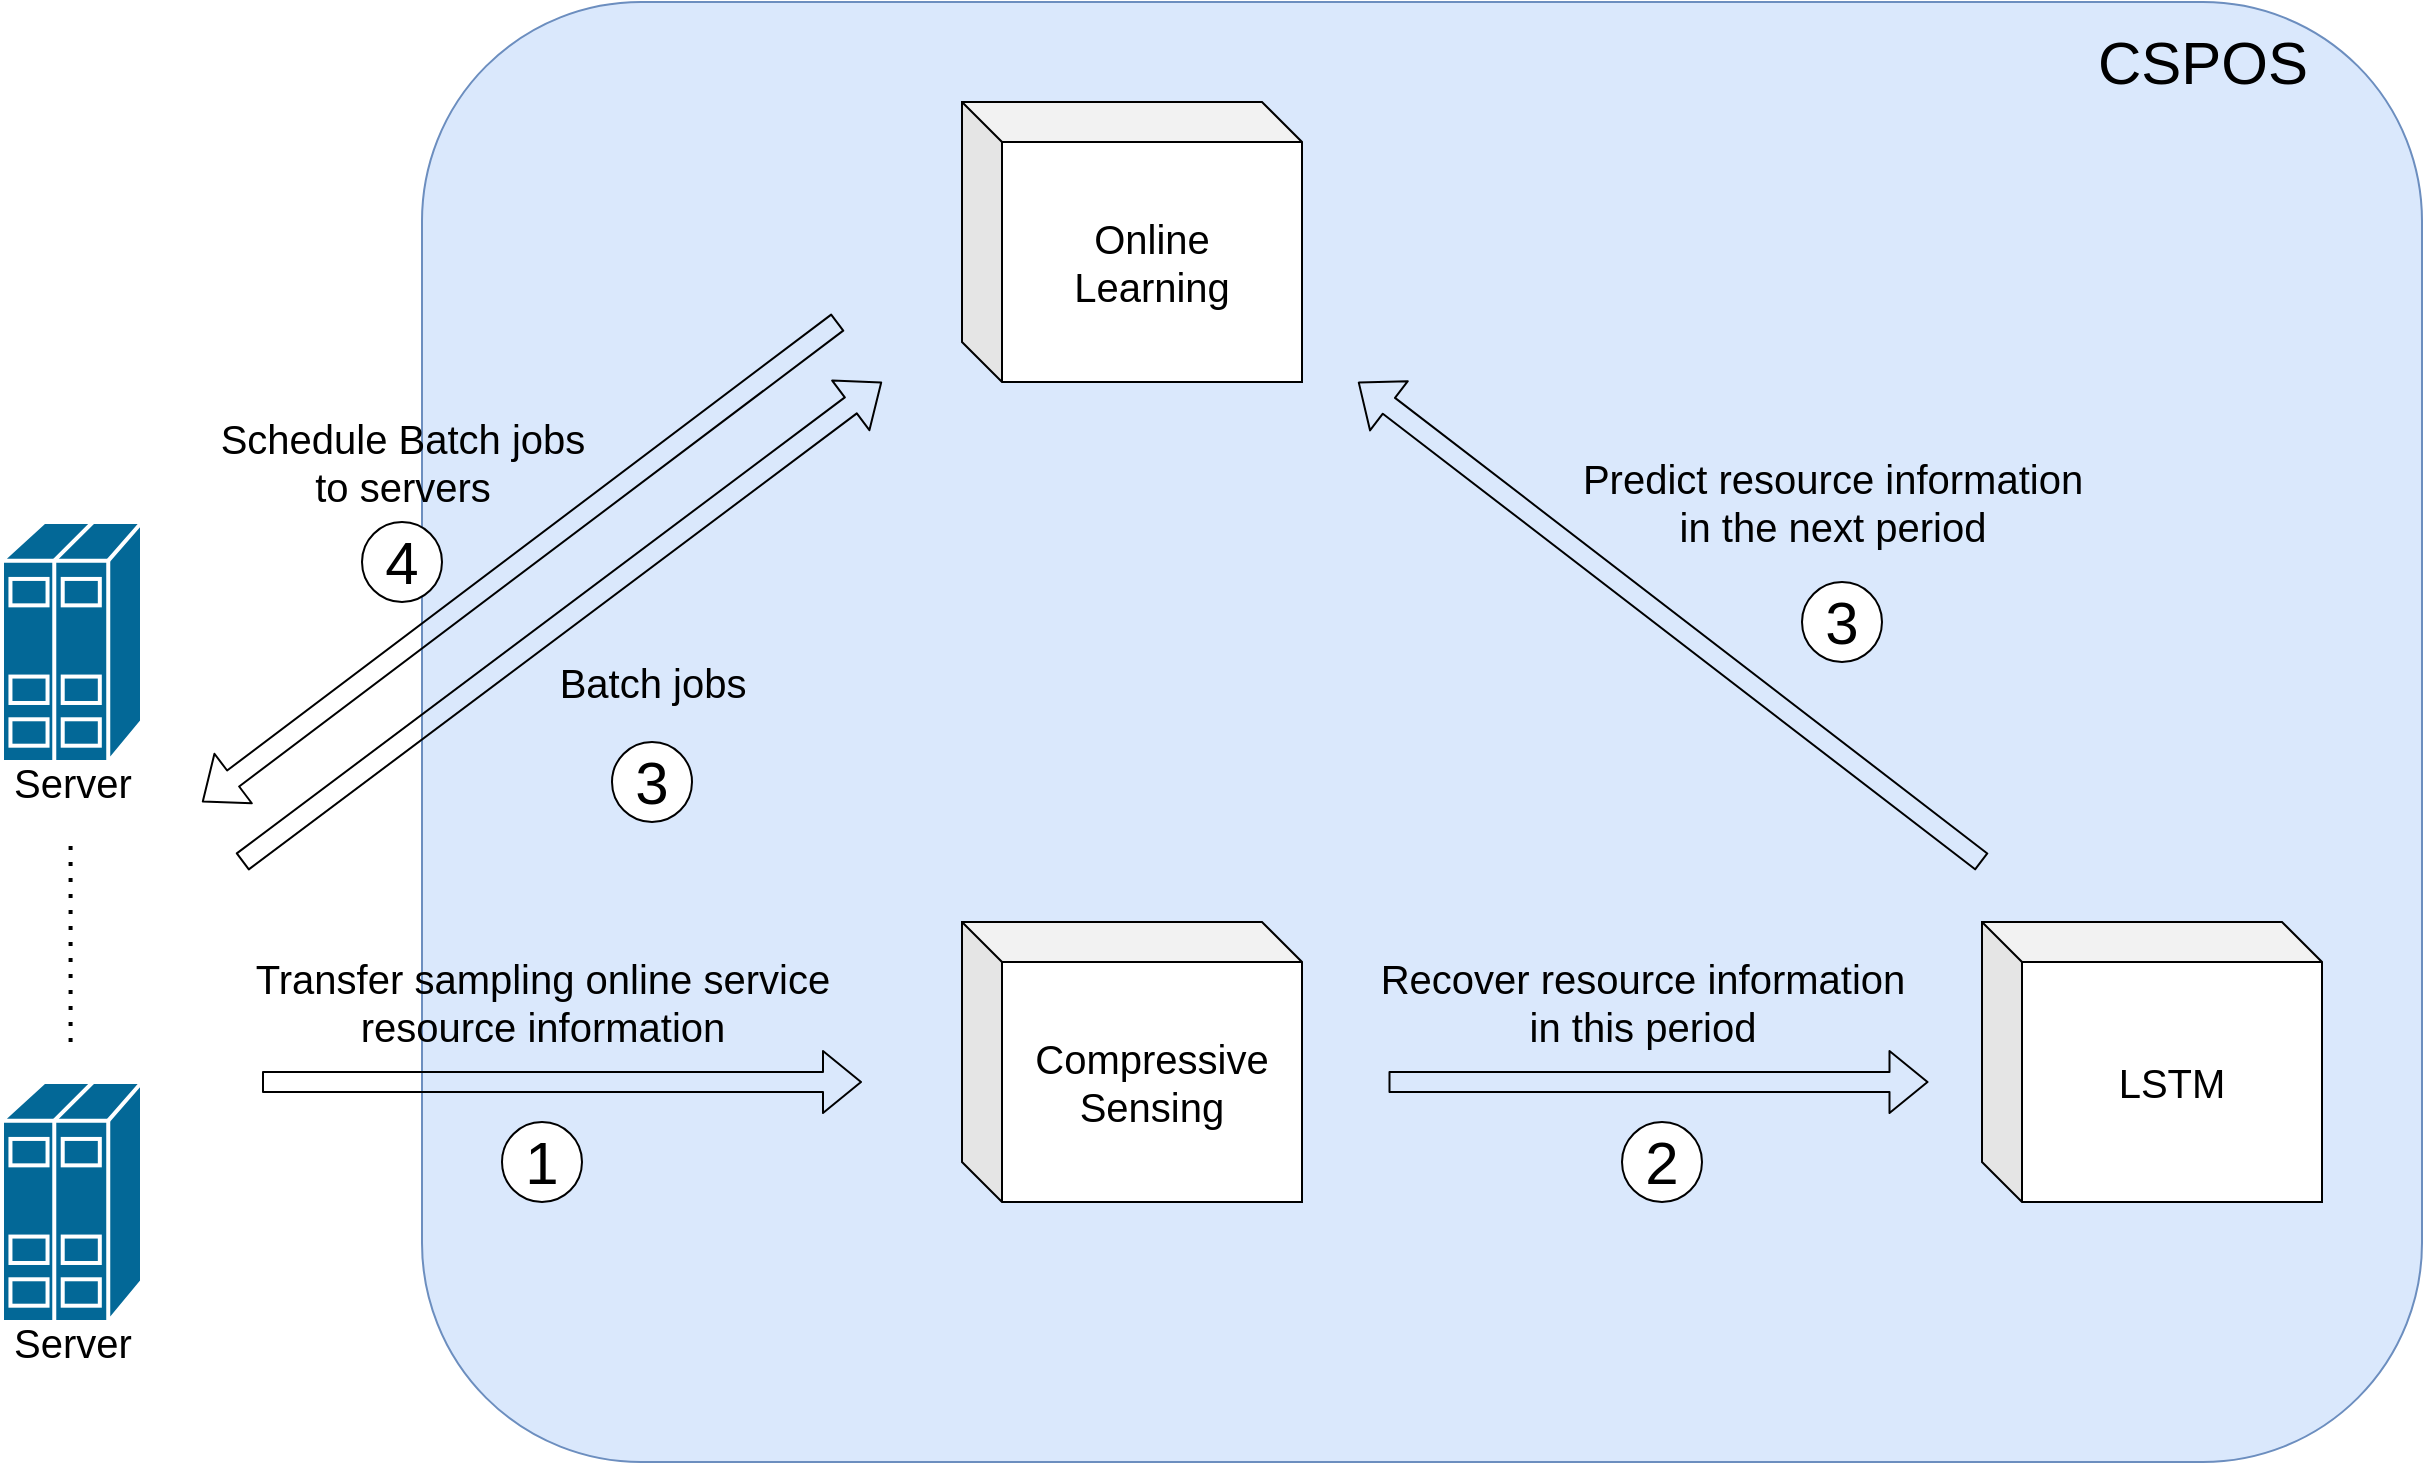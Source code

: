 <mxfile version="13.5.7" type="github">
  <diagram name="Page-1" id="e3a06f82-3646-2815-327d-82caf3d4e204">
    <mxGraphModel dx="1730" dy="912" grid="1" gridSize="10" guides="1" tooltips="1" connect="1" arrows="1" fold="1" page="1" pageScale="1.5" pageWidth="1169" pageHeight="826" background="none" math="0" shadow="0">
      <root>
        <mxCell id="0" style=";html=1;" />
        <mxCell id="1" style=";html=1;" parent="0" />
        <mxCell id="1VLkWHA8B-hFSgV8j78G-92" value="" style="rounded=1;whiteSpace=wrap;html=1;shadow=0;strokeColor=#6c8ebf;fillColor=#dae8fc;" vertex="1" parent="1">
          <mxGeometry x="710" y="290" width="1000" height="730" as="geometry" />
        </mxCell>
        <mxCell id="1VLkWHA8B-hFSgV8j78G-38" value="&lt;font style=&quot;font-size: 20px&quot;&gt;Transfer sampling online service &lt;br&gt;resource information&lt;/font&gt;" style="text;html=1;resizable=0;autosize=1;align=center;verticalAlign=middle;points=[];fillColor=none;strokeColor=none;rounded=0;shadow=0;rotation=0;" vertex="1" parent="1">
          <mxGeometry x="620" y="770" width="300" height="40" as="geometry" />
        </mxCell>
        <mxCell id="1VLkWHA8B-hFSgV8j78G-40" value="&lt;font style=&quot;font-size: 20px&quot;&gt;Compressive&lt;br&gt;Sensing&lt;/font&gt;" style="shape=cube;whiteSpace=wrap;html=1;boundedLbl=1;backgroundOutline=1;darkOpacity=0.05;darkOpacity2=0.1;shadow=0;" vertex="1" parent="1">
          <mxGeometry x="980" y="750" width="170" height="140" as="geometry" />
        </mxCell>
        <mxCell id="1VLkWHA8B-hFSgV8j78G-46" value="&lt;span style=&quot;font-size: 20px&quot;&gt;LSTM&lt;/span&gt;" style="shape=cube;whiteSpace=wrap;html=1;boundedLbl=1;backgroundOutline=1;darkOpacity=0.05;darkOpacity2=0.1;shadow=0;" vertex="1" parent="1">
          <mxGeometry x="1490" y="750" width="170" height="140" as="geometry" />
        </mxCell>
        <mxCell id="1VLkWHA8B-hFSgV8j78G-47" value="&lt;span style=&quot;font-size: 20px&quot;&gt;Online &lt;br&gt;Learning&lt;/span&gt;" style="shape=cube;whiteSpace=wrap;html=1;boundedLbl=1;backgroundOutline=1;darkOpacity=0.05;darkOpacity2=0.1;shadow=0;" vertex="1" parent="1">
          <mxGeometry x="980" y="340" width="170" height="140" as="geometry" />
        </mxCell>
        <mxCell id="1VLkWHA8B-hFSgV8j78G-70" value="" style="shape=flexArrow;endArrow=classic;html=1;" edge="1" parent="1">
          <mxGeometry width="50" height="50" relative="1" as="geometry">
            <mxPoint x="1193.25" y="830" as="sourcePoint" />
            <mxPoint x="1463.25" y="830" as="targetPoint" />
          </mxGeometry>
        </mxCell>
        <mxCell id="1VLkWHA8B-hFSgV8j78G-82" value="&lt;span style=&quot;font-size: 20px&quot;&gt;Recover resource information&lt;br&gt;in this period&lt;br&gt;&lt;/span&gt;" style="text;html=1;resizable=0;autosize=1;align=center;verticalAlign=middle;points=[];fillColor=none;strokeColor=none;rounded=0;shadow=0;rotation=0;" vertex="1" parent="1">
          <mxGeometry x="1180" y="770" width="280" height="40" as="geometry" />
        </mxCell>
        <mxCell id="1VLkWHA8B-hFSgV8j78G-83" value="" style="shape=flexArrow;endArrow=classic;html=1;" edge="1" parent="1">
          <mxGeometry width="50" height="50" relative="1" as="geometry">
            <mxPoint x="1490" y="720" as="sourcePoint" />
            <mxPoint x="1178" y="480" as="targetPoint" />
          </mxGeometry>
        </mxCell>
        <mxCell id="1VLkWHA8B-hFSgV8j78G-84" value="&lt;span style=&quot;font-size: 20px&quot;&gt;Predict resource information&lt;br&gt;in the next period&lt;br&gt;&lt;/span&gt;" style="text;html=1;resizable=0;autosize=1;align=center;verticalAlign=middle;points=[];fillColor=none;strokeColor=none;rounded=0;shadow=0;rotation=0;" vertex="1" parent="1">
          <mxGeometry x="1280" y="520" width="270" height="40" as="geometry" />
        </mxCell>
        <mxCell id="1VLkWHA8B-hFSgV8j78G-85" value="" style="shape=flexArrow;endArrow=classic;html=1;" edge="1" parent="1">
          <mxGeometry width="50" height="50" relative="1" as="geometry">
            <mxPoint x="620" y="720" as="sourcePoint" />
            <mxPoint x="940" y="480" as="targetPoint" />
          </mxGeometry>
        </mxCell>
        <mxCell id="1VLkWHA8B-hFSgV8j78G-86" value="&lt;span style=&quot;font-size: 20px&quot;&gt;Batch jobs&lt;br&gt;&lt;/span&gt;" style="text;html=1;resizable=0;autosize=1;align=center;verticalAlign=middle;points=[];fillColor=none;strokeColor=none;rounded=0;shadow=0;rotation=0;" vertex="1" parent="1">
          <mxGeometry x="770" y="620" width="110" height="20" as="geometry" />
        </mxCell>
        <mxCell id="1VLkWHA8B-hFSgV8j78G-87" value="" style="shape=flexArrow;endArrow=classic;html=1;" edge="1" parent="1">
          <mxGeometry width="50" height="50" relative="1" as="geometry">
            <mxPoint x="918" y="450" as="sourcePoint" />
            <mxPoint x="600" y="690" as="targetPoint" />
          </mxGeometry>
        </mxCell>
        <mxCell id="1VLkWHA8B-hFSgV8j78G-88" value="" style="shape=flexArrow;endArrow=classic;html=1;" edge="1" parent="1">
          <mxGeometry width="50" height="50" relative="1" as="geometry">
            <mxPoint x="630" y="830" as="sourcePoint" />
            <mxPoint x="930" y="830.0" as="targetPoint" />
          </mxGeometry>
        </mxCell>
        <mxCell id="1VLkWHA8B-hFSgV8j78G-89" value="" style="group" vertex="1" connectable="0" parent="1">
          <mxGeometry x="500" y="550" width="70" height="420" as="geometry" />
        </mxCell>
        <mxCell id="1VLkWHA8B-hFSgV8j78G-76" value="" style="group" vertex="1" connectable="0" parent="1VLkWHA8B-hFSgV8j78G-89">
          <mxGeometry width="70" height="140" as="geometry" />
        </mxCell>
        <mxCell id="1VLkWHA8B-hFSgV8j78G-74" value="" style="shape=mxgraph.cisco.servers.standard_host;html=1;pointerEvents=1;dashed=0;fillColor=#036897;strokeColor=#ffffff;strokeWidth=2;verticalLabelPosition=bottom;verticalAlign=top;align=center;outlineConnect=0;shadow=0;" vertex="1" parent="1VLkWHA8B-hFSgV8j78G-76">
          <mxGeometry width="70" height="120" as="geometry" />
        </mxCell>
        <mxCell id="1VLkWHA8B-hFSgV8j78G-75" value="&lt;font style=&quot;font-size: 20px&quot;&gt;Server&lt;/font&gt;" style="text;html=1;resizable=0;autosize=1;align=center;verticalAlign=middle;points=[];fillColor=none;strokeColor=none;rounded=0;shadow=0;" vertex="1" parent="1VLkWHA8B-hFSgV8j78G-76">
          <mxGeometry y="120" width="70" height="20" as="geometry" />
        </mxCell>
        <mxCell id="1VLkWHA8B-hFSgV8j78G-77" value="" style="endArrow=none;dashed=1;html=1;dashPattern=1 3;strokeWidth=2;" edge="1" parent="1VLkWHA8B-hFSgV8j78G-89">
          <mxGeometry width="50" height="50" relative="1" as="geometry">
            <mxPoint x="34.29" y="260" as="sourcePoint" />
            <mxPoint x="34.29" y="160" as="targetPoint" />
          </mxGeometry>
        </mxCell>
        <mxCell id="1VLkWHA8B-hFSgV8j78G-79" value="" style="group" vertex="1" connectable="0" parent="1VLkWHA8B-hFSgV8j78G-89">
          <mxGeometry y="280" width="70" height="140" as="geometry" />
        </mxCell>
        <mxCell id="1VLkWHA8B-hFSgV8j78G-80" value="" style="shape=mxgraph.cisco.servers.standard_host;html=1;pointerEvents=1;dashed=0;fillColor=#036897;strokeColor=#ffffff;strokeWidth=2;verticalLabelPosition=bottom;verticalAlign=top;align=center;outlineConnect=0;shadow=0;" vertex="1" parent="1VLkWHA8B-hFSgV8j78G-79">
          <mxGeometry width="70" height="120" as="geometry" />
        </mxCell>
        <mxCell id="1VLkWHA8B-hFSgV8j78G-81" value="&lt;font style=&quot;font-size: 20px&quot;&gt;Server&lt;/font&gt;" style="text;html=1;resizable=0;autosize=1;align=center;verticalAlign=middle;points=[];fillColor=none;strokeColor=none;rounded=0;shadow=0;" vertex="1" parent="1VLkWHA8B-hFSgV8j78G-79">
          <mxGeometry y="120" width="70" height="20" as="geometry" />
        </mxCell>
        <mxCell id="1VLkWHA8B-hFSgV8j78G-90" value="&lt;span style=&quot;font-size: 20px&quot;&gt;Schedule Batch jobs&lt;br&gt;to servers&lt;br&gt;&lt;/span&gt;" style="text;html=1;resizable=0;autosize=1;align=center;verticalAlign=middle;points=[];fillColor=none;strokeColor=none;rounded=0;shadow=0;rotation=0;" vertex="1" parent="1">
          <mxGeometry x="600" y="500" width="200" height="40" as="geometry" />
        </mxCell>
        <mxCell id="1VLkWHA8B-hFSgV8j78G-93" value="&lt;font style=&quot;font-size: 30px&quot;&gt;CSPOS&lt;/font&gt;" style="text;html=1;resizable=0;autosize=1;align=center;verticalAlign=middle;points=[];fillColor=none;strokeColor=none;rounded=0;shadow=0;rotation=0;" vertex="1" parent="1">
          <mxGeometry x="1540" y="310" width="120" height="20" as="geometry" />
        </mxCell>
        <mxCell id="1VLkWHA8B-hFSgV8j78G-95" value="&lt;font style=&quot;font-size: 30px&quot;&gt;1&lt;/font&gt;" style="ellipse;whiteSpace=wrap;html=1;aspect=fixed;shadow=0;fillColor=#ffffff;gradientColor=none;" vertex="1" parent="1">
          <mxGeometry x="750" y="850" width="40" height="40" as="geometry" />
        </mxCell>
        <mxCell id="1VLkWHA8B-hFSgV8j78G-96" value="&lt;font style=&quot;font-size: 30px&quot;&gt;2&lt;/font&gt;" style="ellipse;whiteSpace=wrap;html=1;aspect=fixed;shadow=0;fillColor=#ffffff;gradientColor=none;" vertex="1" parent="1">
          <mxGeometry x="1310" y="850" width="40" height="40" as="geometry" />
        </mxCell>
        <mxCell id="1VLkWHA8B-hFSgV8j78G-99" value="&lt;span style=&quot;font-size: 30px&quot;&gt;3&lt;/span&gt;" style="ellipse;whiteSpace=wrap;html=1;aspect=fixed;shadow=0;fillColor=#ffffff;gradientColor=none;" vertex="1" parent="1">
          <mxGeometry x="1400" y="580" width="40" height="40" as="geometry" />
        </mxCell>
        <mxCell id="1VLkWHA8B-hFSgV8j78G-100" value="&lt;font style=&quot;font-size: 30px&quot;&gt;3&lt;/font&gt;" style="ellipse;whiteSpace=wrap;html=1;aspect=fixed;shadow=0;fillColor=#ffffff;gradientColor=none;" vertex="1" parent="1">
          <mxGeometry x="805" y="660" width="40" height="40" as="geometry" />
        </mxCell>
        <mxCell id="1VLkWHA8B-hFSgV8j78G-101" value="&lt;font style=&quot;font-size: 30px&quot;&gt;4&lt;/font&gt;" style="ellipse;whiteSpace=wrap;html=1;aspect=fixed;shadow=0;fillColor=#ffffff;gradientColor=none;" vertex="1" parent="1">
          <mxGeometry x="680" y="550" width="40" height="40" as="geometry" />
        </mxCell>
      </root>
    </mxGraphModel>
  </diagram>
</mxfile>
